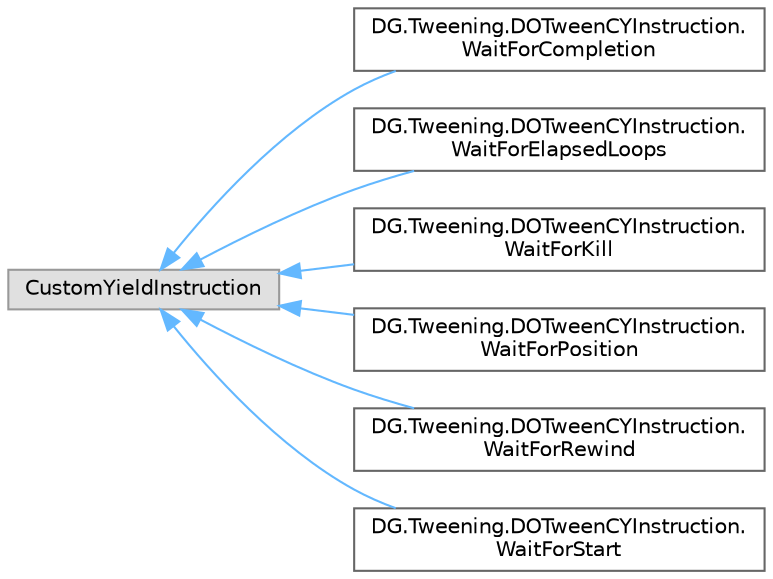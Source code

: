 digraph "Graphical Class Hierarchy"
{
 // LATEX_PDF_SIZE
  bgcolor="transparent";
  edge [fontname=Helvetica,fontsize=10,labelfontname=Helvetica,labelfontsize=10];
  node [fontname=Helvetica,fontsize=10,shape=box,height=0.2,width=0.4];
  rankdir="LR";
  Node0 [id="Node000000",label="CustomYieldInstruction",height=0.2,width=0.4,color="grey60", fillcolor="#E0E0E0", style="filled",tooltip=" "];
  Node0 -> Node1 [id="edge4_Node000000_Node000001",dir="back",color="steelblue1",style="solid",tooltip=" "];
  Node1 [id="Node000001",label="DG.Tweening.DOTweenCYInstruction.\lWaitForCompletion",height=0.2,width=0.4,color="grey40", fillcolor="white", style="filled",URL="$class_d_g_1_1_tweening_1_1_d_o_tween_c_y_instruction_1_1_wait_for_completion.html",tooltip=" "];
  Node0 -> Node2 [id="edge5_Node000000_Node000002",dir="back",color="steelblue1",style="solid",tooltip=" "];
  Node2 [id="Node000002",label="DG.Tweening.DOTweenCYInstruction.\lWaitForElapsedLoops",height=0.2,width=0.4,color="grey40", fillcolor="white", style="filled",URL="$class_d_g_1_1_tweening_1_1_d_o_tween_c_y_instruction_1_1_wait_for_elapsed_loops.html",tooltip=" "];
  Node0 -> Node3 [id="edge6_Node000000_Node000003",dir="back",color="steelblue1",style="solid",tooltip=" "];
  Node3 [id="Node000003",label="DG.Tweening.DOTweenCYInstruction.\lWaitForKill",height=0.2,width=0.4,color="grey40", fillcolor="white", style="filled",URL="$class_d_g_1_1_tweening_1_1_d_o_tween_c_y_instruction_1_1_wait_for_kill.html",tooltip=" "];
  Node0 -> Node4 [id="edge7_Node000000_Node000004",dir="back",color="steelblue1",style="solid",tooltip=" "];
  Node4 [id="Node000004",label="DG.Tweening.DOTweenCYInstruction.\lWaitForPosition",height=0.2,width=0.4,color="grey40", fillcolor="white", style="filled",URL="$class_d_g_1_1_tweening_1_1_d_o_tween_c_y_instruction_1_1_wait_for_position.html",tooltip=" "];
  Node0 -> Node5 [id="edge8_Node000000_Node000005",dir="back",color="steelblue1",style="solid",tooltip=" "];
  Node5 [id="Node000005",label="DG.Tweening.DOTweenCYInstruction.\lWaitForRewind",height=0.2,width=0.4,color="grey40", fillcolor="white", style="filled",URL="$class_d_g_1_1_tweening_1_1_d_o_tween_c_y_instruction_1_1_wait_for_rewind.html",tooltip=" "];
  Node0 -> Node6 [id="edge9_Node000000_Node000006",dir="back",color="steelblue1",style="solid",tooltip=" "];
  Node6 [id="Node000006",label="DG.Tweening.DOTweenCYInstruction.\lWaitForStart",height=0.2,width=0.4,color="grey40", fillcolor="white", style="filled",URL="$class_d_g_1_1_tweening_1_1_d_o_tween_c_y_instruction_1_1_wait_for_start.html",tooltip=" "];
}
